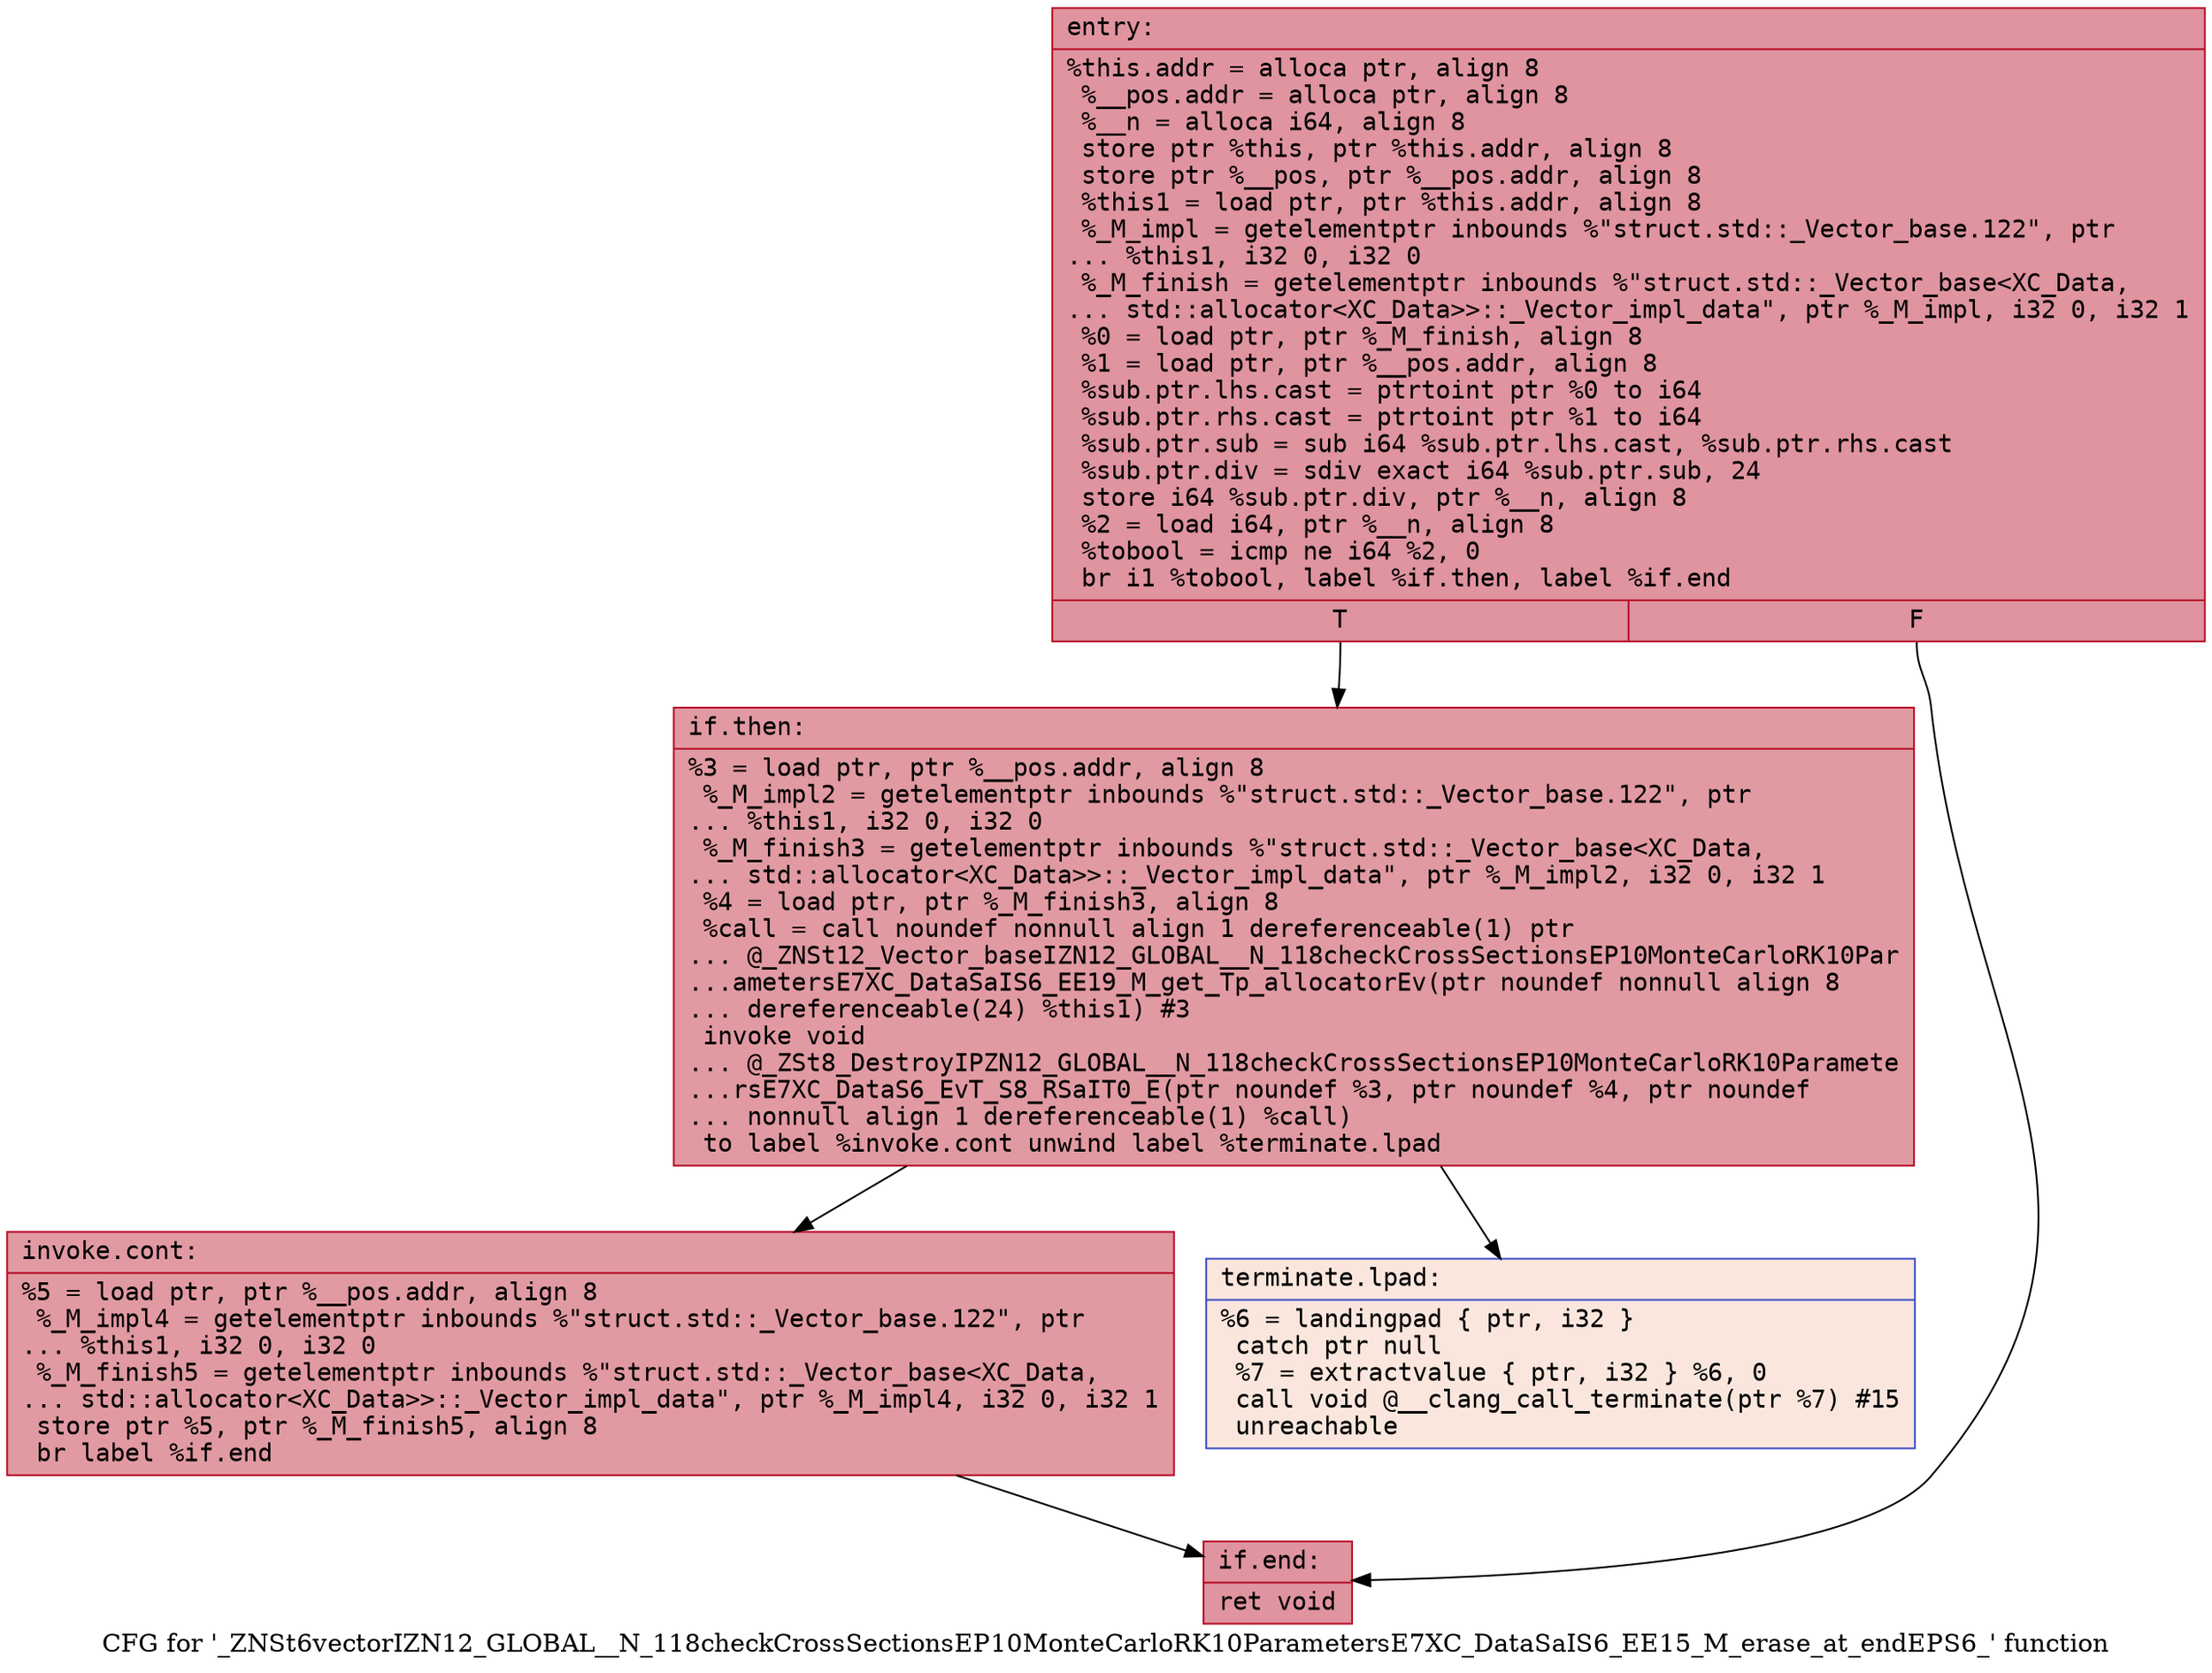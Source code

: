 digraph "CFG for '_ZNSt6vectorIZN12_GLOBAL__N_118checkCrossSectionsEP10MonteCarloRK10ParametersE7XC_DataSaIS6_EE15_M_erase_at_endEPS6_' function" {
	label="CFG for '_ZNSt6vectorIZN12_GLOBAL__N_118checkCrossSectionsEP10MonteCarloRK10ParametersE7XC_DataSaIS6_EE15_M_erase_at_endEPS6_' function";

	Node0x55dab496dfe0 [shape=record,color="#b70d28ff", style=filled, fillcolor="#b70d2870" fontname="Courier",label="{entry:\l|  %this.addr = alloca ptr, align 8\l  %__pos.addr = alloca ptr, align 8\l  %__n = alloca i64, align 8\l  store ptr %this, ptr %this.addr, align 8\l  store ptr %__pos, ptr %__pos.addr, align 8\l  %this1 = load ptr, ptr %this.addr, align 8\l  %_M_impl = getelementptr inbounds %\"struct.std::_Vector_base.122\", ptr\l... %this1, i32 0, i32 0\l  %_M_finish = getelementptr inbounds %\"struct.std::_Vector_base\<XC_Data,\l... std::allocator\<XC_Data\>\>::_Vector_impl_data\", ptr %_M_impl, i32 0, i32 1\l  %0 = load ptr, ptr %_M_finish, align 8\l  %1 = load ptr, ptr %__pos.addr, align 8\l  %sub.ptr.lhs.cast = ptrtoint ptr %0 to i64\l  %sub.ptr.rhs.cast = ptrtoint ptr %1 to i64\l  %sub.ptr.sub = sub i64 %sub.ptr.lhs.cast, %sub.ptr.rhs.cast\l  %sub.ptr.div = sdiv exact i64 %sub.ptr.sub, 24\l  store i64 %sub.ptr.div, ptr %__n, align 8\l  %2 = load i64, ptr %__n, align 8\l  %tobool = icmp ne i64 %2, 0\l  br i1 %tobool, label %if.then, label %if.end\l|{<s0>T|<s1>F}}"];
	Node0x55dab496dfe0:s0 -> Node0x55dab496eb70[tooltip="entry -> if.then\nProbability 62.50%" ];
	Node0x55dab496dfe0:s1 -> Node0x55dab496ebe0[tooltip="entry -> if.end\nProbability 37.50%" ];
	Node0x55dab496eb70 [shape=record,color="#b70d28ff", style=filled, fillcolor="#bb1b2c70" fontname="Courier",label="{if.then:\l|  %3 = load ptr, ptr %__pos.addr, align 8\l  %_M_impl2 = getelementptr inbounds %\"struct.std::_Vector_base.122\", ptr\l... %this1, i32 0, i32 0\l  %_M_finish3 = getelementptr inbounds %\"struct.std::_Vector_base\<XC_Data,\l... std::allocator\<XC_Data\>\>::_Vector_impl_data\", ptr %_M_impl2, i32 0, i32 1\l  %4 = load ptr, ptr %_M_finish3, align 8\l  %call = call noundef nonnull align 1 dereferenceable(1) ptr\l... @_ZNSt12_Vector_baseIZN12_GLOBAL__N_118checkCrossSectionsEP10MonteCarloRK10Par\l...ametersE7XC_DataSaIS6_EE19_M_get_Tp_allocatorEv(ptr noundef nonnull align 8\l... dereferenceable(24) %this1) #3\l  invoke void\l... @_ZSt8_DestroyIPZN12_GLOBAL__N_118checkCrossSectionsEP10MonteCarloRK10Paramete\l...rsE7XC_DataS6_EvT_S8_RSaIT0_E(ptr noundef %3, ptr noundef %4, ptr noundef\l... nonnull align 1 dereferenceable(1) %call)\l          to label %invoke.cont unwind label %terminate.lpad\l}"];
	Node0x55dab496eb70 -> Node0x55dab496f280[tooltip="if.then -> invoke.cont\nProbability 100.00%" ];
	Node0x55dab496eb70 -> Node0x55dab496f300[tooltip="if.then -> terminate.lpad\nProbability 0.00%" ];
	Node0x55dab496f280 [shape=record,color="#b70d28ff", style=filled, fillcolor="#bb1b2c70" fontname="Courier",label="{invoke.cont:\l|  %5 = load ptr, ptr %__pos.addr, align 8\l  %_M_impl4 = getelementptr inbounds %\"struct.std::_Vector_base.122\", ptr\l... %this1, i32 0, i32 0\l  %_M_finish5 = getelementptr inbounds %\"struct.std::_Vector_base\<XC_Data,\l... std::allocator\<XC_Data\>\>::_Vector_impl_data\", ptr %_M_impl4, i32 0, i32 1\l  store ptr %5, ptr %_M_finish5, align 8\l  br label %if.end\l}"];
	Node0x55dab496f280 -> Node0x55dab496ebe0[tooltip="invoke.cont -> if.end\nProbability 100.00%" ];
	Node0x55dab496ebe0 [shape=record,color="#b70d28ff", style=filled, fillcolor="#b70d2870" fontname="Courier",label="{if.end:\l|  ret void\l}"];
	Node0x55dab496f300 [shape=record,color="#3d50c3ff", style=filled, fillcolor="#f3c7b170" fontname="Courier",label="{terminate.lpad:\l|  %6 = landingpad \{ ptr, i32 \}\l          catch ptr null\l  %7 = extractvalue \{ ptr, i32 \} %6, 0\l  call void @__clang_call_terminate(ptr %7) #15\l  unreachable\l}"];
}
